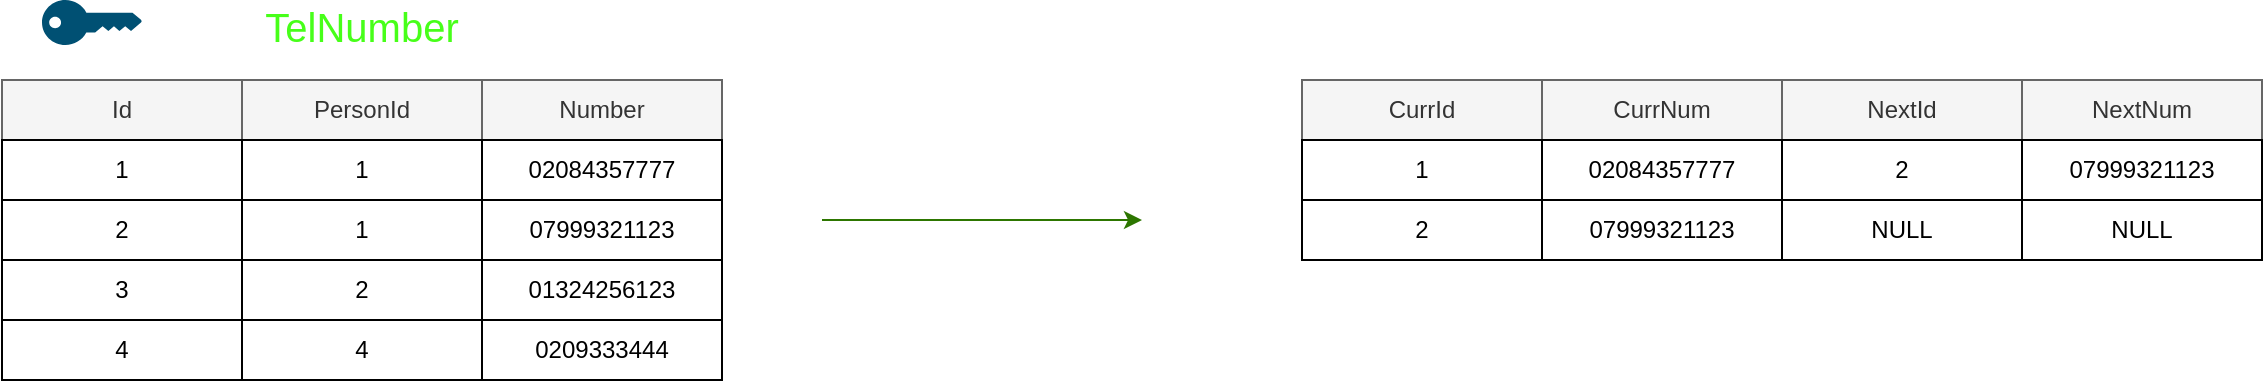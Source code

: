 <mxfile version="14.5.1" type="device"><diagram id="bXlolej63aLdD78bBRG-" name="Page-1"><mxGraphModel dx="2062" dy="1183" grid="1" gridSize="10" guides="1" tooltips="1" connect="1" arrows="1" fold="1" page="1" pageScale="1" pageWidth="827" pageHeight="1169" math="0" shadow="0"><root><mxCell id="0"/><mxCell id="1" parent="0"/><mxCell id="T5GXEqzUQJSDYcum8nuP-1" value="PersonId" style="rounded=0;whiteSpace=wrap;html=1;fillColor=#f5f5f5;strokeColor=#666666;fontColor=#333333;" vertex="1" parent="1"><mxGeometry x="150" y="370" width="120" height="30" as="geometry"/></mxCell><mxCell id="T5GXEqzUQJSDYcum8nuP-2" value="Number" style="rounded=0;whiteSpace=wrap;html=1;fillColor=#f5f5f5;strokeColor=#666666;fontColor=#333333;" vertex="1" parent="1"><mxGeometry x="270" y="370" width="120" height="30" as="geometry"/></mxCell><mxCell id="T5GXEqzUQJSDYcum8nuP-3" value="1" style="rounded=0;whiteSpace=wrap;html=1;" vertex="1" parent="1"><mxGeometry x="150" y="400" width="120" height="30" as="geometry"/></mxCell><mxCell id="T5GXEqzUQJSDYcum8nuP-4" value="02084357777" style="rounded=0;whiteSpace=wrap;html=1;" vertex="1" parent="1"><mxGeometry x="270" y="400" width="120" height="30" as="geometry"/></mxCell><mxCell id="T5GXEqzUQJSDYcum8nuP-5" value="1" style="rounded=0;whiteSpace=wrap;html=1;" vertex="1" parent="1"><mxGeometry x="150" y="430" width="120" height="30" as="geometry"/></mxCell><mxCell id="T5GXEqzUQJSDYcum8nuP-6" value="07999321123" style="rounded=0;whiteSpace=wrap;html=1;" vertex="1" parent="1"><mxGeometry x="270" y="430" width="120" height="30" as="geometry"/></mxCell><mxCell id="T5GXEqzUQJSDYcum8nuP-7" value="2" style="rounded=0;whiteSpace=wrap;html=1;" vertex="1" parent="1"><mxGeometry x="150" y="460" width="120" height="30" as="geometry"/></mxCell><mxCell id="T5GXEqzUQJSDYcum8nuP-8" value="01324256123" style="rounded=0;whiteSpace=wrap;html=1;" vertex="1" parent="1"><mxGeometry x="270" y="460" width="120" height="30" as="geometry"/></mxCell><mxCell id="T5GXEqzUQJSDYcum8nuP-9" value="" style="points=[[0,0.5,0],[0.24,0,0],[0.5,0.28,0],[0.995,0.475,0],[0.5,0.72,0],[0.24,1,0]];verticalLabelPosition=bottom;html=1;verticalAlign=top;aspect=fixed;align=center;pointerEvents=1;shape=mxgraph.cisco19.key;fillColor=#005073;strokeColor=none;" vertex="1" parent="1"><mxGeometry x="50" y="330" width="50" height="22.5" as="geometry"/></mxCell><mxCell id="T5GXEqzUQJSDYcum8nuP-10" value="TelNumber" style="text;html=1;strokeColor=none;fillColor=none;align=center;verticalAlign=middle;whiteSpace=wrap;rounded=0;fontSize=20;fontColor=#47FF19;" vertex="1" parent="1"><mxGeometry x="190" y="332.5" width="40" height="20" as="geometry"/></mxCell><mxCell id="T5GXEqzUQJSDYcum8nuP-11" value="Id" style="rounded=0;whiteSpace=wrap;html=1;fillColor=#f5f5f5;strokeColor=#666666;fontColor=#333333;" vertex="1" parent="1"><mxGeometry x="30" y="370" width="120" height="30" as="geometry"/></mxCell><mxCell id="T5GXEqzUQJSDYcum8nuP-12" value="1" style="rounded=0;whiteSpace=wrap;html=1;" vertex="1" parent="1"><mxGeometry x="30" y="400" width="120" height="30" as="geometry"/></mxCell><mxCell id="T5GXEqzUQJSDYcum8nuP-13" value="2" style="rounded=0;whiteSpace=wrap;html=1;" vertex="1" parent="1"><mxGeometry x="30" y="430" width="120" height="30" as="geometry"/></mxCell><mxCell id="T5GXEqzUQJSDYcum8nuP-14" value="3" style="rounded=0;whiteSpace=wrap;html=1;" vertex="1" parent="1"><mxGeometry x="30" y="460" width="120" height="30" as="geometry"/></mxCell><mxCell id="T5GXEqzUQJSDYcum8nuP-15" value="4" style="rounded=0;whiteSpace=wrap;html=1;" vertex="1" parent="1"><mxGeometry x="150" y="490" width="120" height="30" as="geometry"/></mxCell><mxCell id="T5GXEqzUQJSDYcum8nuP-16" value="0209333444" style="rounded=0;whiteSpace=wrap;html=1;" vertex="1" parent="1"><mxGeometry x="270" y="490" width="120" height="30" as="geometry"/></mxCell><mxCell id="T5GXEqzUQJSDYcum8nuP-17" value="4" style="rounded=0;whiteSpace=wrap;html=1;" vertex="1" parent="1"><mxGeometry x="30" y="490" width="120" height="30" as="geometry"/></mxCell><mxCell id="T5GXEqzUQJSDYcum8nuP-18" value="CurrNum" style="rounded=0;whiteSpace=wrap;html=1;fillColor=#f5f5f5;strokeColor=#666666;fontColor=#333333;" vertex="1" parent="1"><mxGeometry x="800" y="370" width="120" height="30" as="geometry"/></mxCell><mxCell id="T5GXEqzUQJSDYcum8nuP-19" value="NextId" style="rounded=0;whiteSpace=wrap;html=1;fillColor=#f5f5f5;strokeColor=#666666;fontColor=#333333;" vertex="1" parent="1"><mxGeometry x="920" y="370" width="120" height="30" as="geometry"/></mxCell><mxCell id="T5GXEqzUQJSDYcum8nuP-21" value="02084357777" style="rounded=0;whiteSpace=wrap;html=1;" vertex="1" parent="1"><mxGeometry x="800" y="400" width="120" height="30" as="geometry"/></mxCell><mxCell id="T5GXEqzUQJSDYcum8nuP-24" value="CurrId" style="rounded=0;whiteSpace=wrap;html=1;fillColor=#f5f5f5;strokeColor=#666666;fontColor=#333333;" vertex="1" parent="1"><mxGeometry x="680" y="370" width="120" height="30" as="geometry"/></mxCell><mxCell id="T5GXEqzUQJSDYcum8nuP-25" value="1" style="rounded=0;whiteSpace=wrap;html=1;" vertex="1" parent="1"><mxGeometry x="680" y="400" width="120" height="30" as="geometry"/></mxCell><mxCell id="T5GXEqzUQJSDYcum8nuP-26" value="2" style="rounded=0;whiteSpace=wrap;html=1;" vertex="1" parent="1"><mxGeometry x="920" y="400" width="120" height="30" as="geometry"/></mxCell><mxCell id="T5GXEqzUQJSDYcum8nuP-27" value="NextNum" style="rounded=0;whiteSpace=wrap;html=1;fillColor=#f5f5f5;strokeColor=#666666;fontColor=#333333;" vertex="1" parent="1"><mxGeometry x="1040" y="370" width="120" height="30" as="geometry"/></mxCell><mxCell id="T5GXEqzUQJSDYcum8nuP-29" value="07999321123" style="rounded=0;whiteSpace=wrap;html=1;" vertex="1" parent="1"><mxGeometry x="1040" y="400" width="120" height="30" as="geometry"/></mxCell><mxCell id="T5GXEqzUQJSDYcum8nuP-30" value="2" style="rounded=0;whiteSpace=wrap;html=1;" vertex="1" parent="1"><mxGeometry x="680" y="430" width="120" height="30" as="geometry"/></mxCell><mxCell id="T5GXEqzUQJSDYcum8nuP-31" value="07999321123" style="rounded=0;whiteSpace=wrap;html=1;" vertex="1" parent="1"><mxGeometry x="800" y="430" width="120" height="30" as="geometry"/></mxCell><mxCell id="T5GXEqzUQJSDYcum8nuP-32" value="" style="endArrow=classic;html=1;fillColor=#60a917;strokeColor=#2D7600;" edge="1" parent="1"><mxGeometry width="50" height="50" relative="1" as="geometry"><mxPoint x="440" y="440" as="sourcePoint"/><mxPoint x="600" y="440" as="targetPoint"/></mxGeometry></mxCell><mxCell id="T5GXEqzUQJSDYcum8nuP-33" value="NULL" style="rounded=0;whiteSpace=wrap;html=1;" vertex="1" parent="1"><mxGeometry x="920" y="430" width="120" height="30" as="geometry"/></mxCell><mxCell id="T5GXEqzUQJSDYcum8nuP-34" value="NULL" style="rounded=0;whiteSpace=wrap;html=1;" vertex="1" parent="1"><mxGeometry x="1040" y="430" width="120" height="30" as="geometry"/></mxCell></root></mxGraphModel></diagram></mxfile>